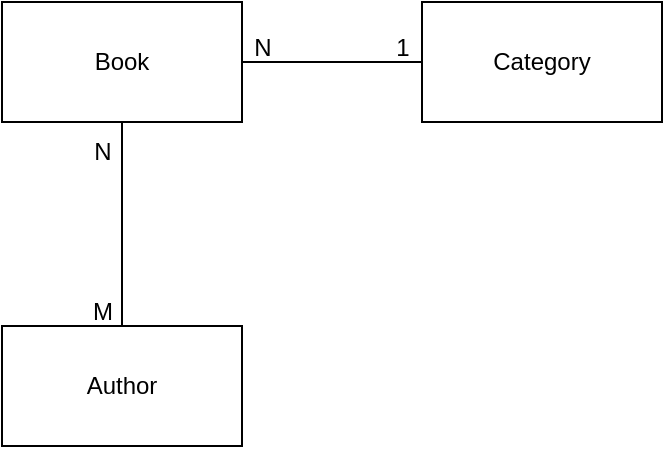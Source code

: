 <mxfile version="24.4.13" type="device" pages="3">
  <diagram name="Концептуальная модель" id="X3jSogamk7n9W-oPmTyb">
    <mxGraphModel dx="729" dy="351" grid="1" gridSize="10" guides="1" tooltips="1" connect="1" arrows="1" fold="1" page="1" pageScale="1" pageWidth="827" pageHeight="1169" math="0" shadow="0">
      <root>
        <mxCell id="0" />
        <mxCell id="1" parent="0" />
        <mxCell id="WQCO9HEgCwrYk8OAHvcu-2" value="Author" style="rounded=0;whiteSpace=wrap;html=1;" vertex="1" parent="1">
          <mxGeometry x="320" y="332" width="120" height="60" as="geometry" />
        </mxCell>
        <mxCell id="WQCO9HEgCwrYk8OAHvcu-4" value="Book" style="rounded=0;whiteSpace=wrap;html=1;" vertex="1" parent="1">
          <mxGeometry x="320" y="170" width="120" height="60" as="geometry" />
        </mxCell>
        <mxCell id="WQCO9HEgCwrYk8OAHvcu-6" value="" style="endArrow=none;html=1;rounded=0;exitX=0.5;exitY=0;exitDx=0;exitDy=0;entryX=0.5;entryY=1;entryDx=0;entryDy=0;" edge="1" parent="1" source="WQCO9HEgCwrYk8OAHvcu-2" target="WQCO9HEgCwrYk8OAHvcu-4">
          <mxGeometry width="50" height="50" relative="1" as="geometry">
            <mxPoint x="590" y="352" as="sourcePoint" />
            <mxPoint x="640" y="302" as="targetPoint" />
          </mxGeometry>
        </mxCell>
        <mxCell id="WQCO9HEgCwrYk8OAHvcu-7" value="M" style="text;html=1;align=center;verticalAlign=middle;resizable=0;points=[];autosize=1;strokeColor=none;fillColor=none;" vertex="1" parent="1">
          <mxGeometry x="355" y="310" width="30" height="30" as="geometry" />
        </mxCell>
        <mxCell id="WQCO9HEgCwrYk8OAHvcu-8" value="N" style="text;html=1;align=center;verticalAlign=middle;resizable=0;points=[];autosize=1;strokeColor=none;fillColor=none;" vertex="1" parent="1">
          <mxGeometry x="355" y="230" width="30" height="30" as="geometry" />
        </mxCell>
        <mxCell id="_H4yFzau16_VpaHIk6rb-1" value="Category" style="rounded=0;whiteSpace=wrap;html=1;" vertex="1" parent="1">
          <mxGeometry x="530" y="170" width="120" height="60" as="geometry" />
        </mxCell>
        <mxCell id="_H4yFzau16_VpaHIk6rb-2" value="" style="endArrow=none;html=1;rounded=0;exitX=1;exitY=0.5;exitDx=0;exitDy=0;entryX=0;entryY=0.5;entryDx=0;entryDy=0;" edge="1" parent="1" source="WQCO9HEgCwrYk8OAHvcu-4" target="_H4yFzau16_VpaHIk6rb-1">
          <mxGeometry width="50" height="50" relative="1" as="geometry">
            <mxPoint x="520" y="320" as="sourcePoint" />
            <mxPoint x="570" y="270" as="targetPoint" />
          </mxGeometry>
        </mxCell>
        <mxCell id="_H4yFzau16_VpaHIk6rb-3" value="1" style="text;html=1;align=center;verticalAlign=middle;resizable=0;points=[];autosize=1;strokeColor=none;fillColor=none;" vertex="1" parent="1">
          <mxGeometry x="505" y="178" width="30" height="30" as="geometry" />
        </mxCell>
        <mxCell id="_H4yFzau16_VpaHIk6rb-4" value="N" style="text;html=1;align=center;verticalAlign=middle;resizable=0;points=[];autosize=1;strokeColor=none;fillColor=none;" vertex="1" parent="1">
          <mxGeometry x="435" y="178" width="30" height="30" as="geometry" />
        </mxCell>
      </root>
    </mxGraphModel>
  </diagram>
  <diagram id="0QOr0VtY6DNd4EF7uF7x" name="Реляционная модель">
    <mxGraphModel dx="1890" dy="512" grid="1" gridSize="10" guides="1" tooltips="1" connect="1" arrows="1" fold="1" page="1" pageScale="1" pageWidth="827" pageHeight="1169" math="0" shadow="0">
      <root>
        <mxCell id="0" />
        <mxCell id="1" parent="0" />
        <mxCell id="7tLmDouBLEZjqFSJBAXD-1" value="Book" style="swimlane;fontStyle=0;childLayout=stackLayout;horizontal=1;startSize=30;horizontalStack=0;resizeParent=1;resizeParentMax=0;resizeLast=0;collapsible=1;marginBottom=0;whiteSpace=wrap;html=1;" vertex="1" parent="1">
          <mxGeometry x="140" y="200" width="140" height="510" as="geometry" />
        </mxCell>
        <mxCell id="7tLmDouBLEZjqFSJBAXD-2" value="Id" style="text;strokeColor=none;fillColor=none;align=left;verticalAlign=middle;spacingLeft=4;spacingRight=4;overflow=hidden;points=[[0,0.5],[1,0.5]];portConstraint=eastwest;rotatable=0;whiteSpace=wrap;html=1;" vertex="1" parent="7tLmDouBLEZjqFSJBAXD-1">
          <mxGeometry y="30" width="140" height="30" as="geometry" />
        </mxCell>
        <mxCell id="7tLmDouBLEZjqFSJBAXD-3" value="ISBN&lt;span style=&quot;white-space: pre;&quot;&gt;&#x9;&lt;/span&gt;" style="text;strokeColor=none;fillColor=none;align=left;verticalAlign=middle;spacingLeft=4;spacingRight=4;overflow=hidden;points=[[0,0.5],[1,0.5]];portConstraint=eastwest;rotatable=0;whiteSpace=wrap;html=1;" vertex="1" parent="7tLmDouBLEZjqFSJBAXD-1">
          <mxGeometry y="60" width="140" height="30" as="geometry" />
        </mxCell>
        <mxCell id="7tLmDouBLEZjqFSJBAXD-4" value="TItle" style="text;strokeColor=none;fillColor=none;align=left;verticalAlign=middle;spacingLeft=4;spacingRight=4;overflow=hidden;points=[[0,0.5],[1,0.5]];portConstraint=eastwest;rotatable=0;whiteSpace=wrap;html=1;" vertex="1" parent="7tLmDouBLEZjqFSJBAXD-1">
          <mxGeometry y="90" width="140" height="30" as="geometry" />
        </mxCell>
        <mxCell id="7tLmDouBLEZjqFSJBAXD-9" value="AuthorId" style="text;strokeColor=none;fillColor=none;align=left;verticalAlign=middle;spacingLeft=4;spacingRight=4;overflow=hidden;points=[[0,0.5],[1,0.5]];portConstraint=eastwest;rotatable=0;whiteSpace=wrap;html=1;" vertex="1" parent="7tLmDouBLEZjqFSJBAXD-1">
          <mxGeometry y="120" width="140" height="30" as="geometry" />
        </mxCell>
        <mxCell id="7tLmDouBLEZjqFSJBAXD-10" value="Publisher" style="text;strokeColor=none;fillColor=none;align=left;verticalAlign=middle;spacingLeft=4;spacingRight=4;overflow=hidden;points=[[0,0.5],[1,0.5]];portConstraint=eastwest;rotatable=0;whiteSpace=wrap;html=1;" vertex="1" parent="7tLmDouBLEZjqFSJBAXD-1">
          <mxGeometry y="150" width="140" height="30" as="geometry" />
        </mxCell>
        <mxCell id="7tLmDouBLEZjqFSJBAXD-11" value="PublicationDate&lt;span style=&quot;white-space: pre;&quot;&gt;&#x9;&lt;/span&gt;" style="text;strokeColor=none;fillColor=none;align=left;verticalAlign=middle;spacingLeft=4;spacingRight=4;overflow=hidden;points=[[0,0.5],[1,0.5]];portConstraint=eastwest;rotatable=0;whiteSpace=wrap;html=1;" vertex="1" parent="7tLmDouBLEZjqFSJBAXD-1">
          <mxGeometry y="180" width="140" height="30" as="geometry" />
        </mxCell>
        <mxCell id="7tLmDouBLEZjqFSJBAXD-12" value="Genre" style="text;strokeColor=none;fillColor=none;align=left;verticalAlign=middle;spacingLeft=4;spacingRight=4;overflow=hidden;points=[[0,0.5],[1,0.5]];portConstraint=eastwest;rotatable=0;whiteSpace=wrap;html=1;" vertex="1" parent="7tLmDouBLEZjqFSJBAXD-1">
          <mxGeometry y="210" width="140" height="30" as="geometry" />
        </mxCell>
        <mxCell id="7tLmDouBLEZjqFSJBAXD-13" value="Description" style="text;strokeColor=none;fillColor=none;align=left;verticalAlign=middle;spacingLeft=4;spacingRight=4;overflow=hidden;points=[[0,0.5],[1,0.5]];portConstraint=eastwest;rotatable=0;whiteSpace=wrap;html=1;" vertex="1" parent="7tLmDouBLEZjqFSJBAXD-1">
          <mxGeometry y="240" width="140" height="30" as="geometry" />
        </mxCell>
        <mxCell id="7tLmDouBLEZjqFSJBAXD-14" value="Language" style="text;strokeColor=none;fillColor=none;align=left;verticalAlign=middle;spacingLeft=4;spacingRight=4;overflow=hidden;points=[[0,0.5],[1,0.5]];portConstraint=eastwest;rotatable=0;whiteSpace=wrap;html=1;" vertex="1" parent="7tLmDouBLEZjqFSJBAXD-1">
          <mxGeometry y="270" width="140" height="30" as="geometry" />
        </mxCell>
        <mxCell id="7tLmDouBLEZjqFSJBAXD-15" value="Price" style="text;strokeColor=none;fillColor=none;align=left;verticalAlign=middle;spacingLeft=4;spacingRight=4;overflow=hidden;points=[[0,0.5],[1,0.5]];portConstraint=eastwest;rotatable=0;whiteSpace=wrap;html=1;" vertex="1" parent="7tLmDouBLEZjqFSJBAXD-1">
          <mxGeometry y="300" width="140" height="30" as="geometry" />
        </mxCell>
        <mxCell id="wck25djCRt7kKJPoLgGB-1" value="Pages" style="text;strokeColor=none;fillColor=none;align=left;verticalAlign=middle;spacingLeft=4;spacingRight=4;overflow=hidden;points=[[0,0.5],[1,0.5]];portConstraint=eastwest;rotatable=0;whiteSpace=wrap;html=1;" vertex="1" parent="7tLmDouBLEZjqFSJBAXD-1">
          <mxGeometry y="330" width="140" height="30" as="geometry" />
        </mxCell>
        <mxCell id="7tLmDouBLEZjqFSJBAXD-16" value="CoverType" style="text;strokeColor=none;fillColor=none;align=left;verticalAlign=middle;spacingLeft=4;spacingRight=4;overflow=hidden;points=[[0,0.5],[1,0.5]];portConstraint=eastwest;rotatable=0;whiteSpace=wrap;html=1;" vertex="1" parent="7tLmDouBLEZjqFSJBAXD-1">
          <mxGeometry y="360" width="140" height="30" as="geometry" />
        </mxCell>
        <mxCell id="7tLmDouBLEZjqFSJBAXD-17" value="Weight" style="text;strokeColor=none;fillColor=none;align=left;verticalAlign=middle;spacingLeft=4;spacingRight=4;overflow=hidden;points=[[0,0.5],[1,0.5]];portConstraint=eastwest;rotatable=0;whiteSpace=wrap;html=1;" vertex="1" parent="7tLmDouBLEZjqFSJBAXD-1">
          <mxGeometry y="390" width="140" height="30" as="geometry" />
        </mxCell>
        <mxCell id="7tLmDouBLEZjqFSJBAXD-18" value="Rating" style="text;strokeColor=none;fillColor=none;align=left;verticalAlign=middle;spacingLeft=4;spacingRight=4;overflow=hidden;points=[[0,0.5],[1,0.5]];portConstraint=eastwest;rotatable=0;whiteSpace=wrap;html=1;" vertex="1" parent="7tLmDouBLEZjqFSJBAXD-1">
          <mxGeometry y="420" width="140" height="30" as="geometry" />
        </mxCell>
        <mxCell id="7tLmDouBLEZjqFSJBAXD-22" value="ImageUrl" style="text;strokeColor=none;fillColor=none;align=left;verticalAlign=middle;spacingLeft=4;spacingRight=4;overflow=hidden;points=[[0,0.5],[1,0.5]];portConstraint=eastwest;rotatable=0;whiteSpace=wrap;html=1;" vertex="1" parent="7tLmDouBLEZjqFSJBAXD-1">
          <mxGeometry y="450" width="140" height="30" as="geometry" />
        </mxCell>
        <mxCell id="7tLmDouBLEZjqFSJBAXD-21" value="CategoryId" style="text;strokeColor=none;fillColor=none;align=left;verticalAlign=middle;spacingLeft=4;spacingRight=4;overflow=hidden;points=[[0,0.5],[1,0.5]];portConstraint=eastwest;rotatable=0;whiteSpace=wrap;html=1;" vertex="1" parent="7tLmDouBLEZjqFSJBAXD-1">
          <mxGeometry y="480" width="140" height="30" as="geometry" />
        </mxCell>
        <mxCell id="7tLmDouBLEZjqFSJBAXD-5" value="Author" style="swimlane;fontStyle=0;childLayout=stackLayout;horizontal=1;startSize=30;horizontalStack=0;resizeParent=1;resizeParentMax=0;resizeLast=0;collapsible=1;marginBottom=0;whiteSpace=wrap;html=1;" vertex="1" parent="1">
          <mxGeometry x="430" y="200" width="140" height="120" as="geometry" />
        </mxCell>
        <mxCell id="7tLmDouBLEZjqFSJBAXD-6" value="Id" style="text;strokeColor=none;fillColor=none;align=left;verticalAlign=middle;spacingLeft=4;spacingRight=4;overflow=hidden;points=[[0,0.5],[1,0.5]];portConstraint=eastwest;rotatable=0;whiteSpace=wrap;html=1;" vertex="1" parent="7tLmDouBLEZjqFSJBAXD-5">
          <mxGeometry y="30" width="140" height="30" as="geometry" />
        </mxCell>
        <mxCell id="7tLmDouBLEZjqFSJBAXD-7" value="Name" style="text;strokeColor=none;fillColor=none;align=left;verticalAlign=middle;spacingLeft=4;spacingRight=4;overflow=hidden;points=[[0,0.5],[1,0.5]];portConstraint=eastwest;rotatable=0;whiteSpace=wrap;html=1;" vertex="1" parent="7tLmDouBLEZjqFSJBAXD-5">
          <mxGeometry y="60" width="140" height="30" as="geometry" />
        </mxCell>
        <mxCell id="7tLmDouBLEZjqFSJBAXD-8" value="Biography" style="text;strokeColor=none;fillColor=none;align=left;verticalAlign=middle;spacingLeft=4;spacingRight=4;overflow=hidden;points=[[0,0.5],[1,0.5]];portConstraint=eastwest;rotatable=0;whiteSpace=wrap;html=1;" vertex="1" parent="7tLmDouBLEZjqFSJBAXD-5">
          <mxGeometry y="90" width="140" height="30" as="geometry" />
        </mxCell>
        <mxCell id="7tLmDouBLEZjqFSJBAXD-24" value="" style="edgeStyle=entityRelationEdgeStyle;fontSize=12;html=1;endArrow=ERmany;startArrow=ERmany;rounded=0;" edge="1" parent="1" source="7tLmDouBLEZjqFSJBAXD-1" target="7tLmDouBLEZjqFSJBAXD-5">
          <mxGeometry width="100" height="100" relative="1" as="geometry">
            <mxPoint x="400" y="370" as="sourcePoint" />
            <mxPoint x="500" y="270" as="targetPoint" />
          </mxGeometry>
        </mxCell>
        <mxCell id="yUxh7cTuhPerbqZJC2Mj-1" value="Category" style="swimlane;fontStyle=0;childLayout=stackLayout;horizontal=1;startSize=30;horizontalStack=0;resizeParent=1;resizeParentMax=0;resizeLast=0;collapsible=1;marginBottom=0;whiteSpace=wrap;html=1;" vertex="1" parent="1">
          <mxGeometry x="-110" y="200" width="140" height="90" as="geometry" />
        </mxCell>
        <mxCell id="yUxh7cTuhPerbqZJC2Mj-2" value="Id" style="text;strokeColor=none;fillColor=none;align=left;verticalAlign=middle;spacingLeft=4;spacingRight=4;overflow=hidden;points=[[0,0.5],[1,0.5]];portConstraint=eastwest;rotatable=0;whiteSpace=wrap;html=1;" vertex="1" parent="yUxh7cTuhPerbqZJC2Mj-1">
          <mxGeometry y="30" width="140" height="30" as="geometry" />
        </mxCell>
        <mxCell id="yUxh7cTuhPerbqZJC2Mj-3" value="Name" style="text;strokeColor=none;fillColor=none;align=left;verticalAlign=middle;spacingLeft=4;spacingRight=4;overflow=hidden;points=[[0,0.5],[1,0.5]];portConstraint=eastwest;rotatable=0;whiteSpace=wrap;html=1;" vertex="1" parent="yUxh7cTuhPerbqZJC2Mj-1">
          <mxGeometry y="60" width="140" height="30" as="geometry" />
        </mxCell>
        <mxCell id="rQ04FfV6Fz01VnvUhLtW-1" value="" style="edgeStyle=entityRelationEdgeStyle;fontSize=12;html=1;endArrow=ERoneToMany;startArrow=ERoneToMany;rounded=0;exitX=1;exitY=0.5;exitDx=0;exitDy=0;entryX=0;entryY=0.5;entryDx=0;entryDy=0;" edge="1" parent="1" source="yUxh7cTuhPerbqZJC2Mj-2" target="7tLmDouBLEZjqFSJBAXD-21">
          <mxGeometry width="100" height="100" relative="1" as="geometry">
            <mxPoint x="270" y="500" as="sourcePoint" />
            <mxPoint x="370" y="400" as="targetPoint" />
          </mxGeometry>
        </mxCell>
      </root>
    </mxGraphModel>
  </diagram>
  <diagram id="eephpc6vXSYcKelNsSLO" name="Физическая модель">
    <mxGraphModel dx="1949" dy="547" grid="1" gridSize="10" guides="1" tooltips="1" connect="1" arrows="1" fold="1" page="1" pageScale="1" pageWidth="827" pageHeight="1169" math="0" shadow="0">
      <root>
        <mxCell id="0" />
        <mxCell id="1" parent="0" />
        <mxCell id="6zmzIqhys5MrnKEYhRIx-14" value="Author" style="shape=table;startSize=30;container=1;collapsible=0;childLayout=tableLayout;strokeColor=default;fontSize=16;" vertex="1" parent="1">
          <mxGeometry x="-240" y="260" width="240" height="150" as="geometry" />
        </mxCell>
        <mxCell id="6zmzIqhys5MrnKEYhRIx-15" value="" style="shape=tableRow;horizontal=0;startSize=0;swimlaneHead=0;swimlaneBody=0;strokeColor=inherit;top=0;left=0;bottom=0;right=0;collapsible=0;dropTarget=0;fillColor=none;points=[[0,0.5],[1,0.5]];portConstraint=eastwest;fontSize=16;" vertex="1" parent="6zmzIqhys5MrnKEYhRIx-14">
          <mxGeometry y="30" width="240" height="40" as="geometry" />
        </mxCell>
        <mxCell id="6zmzIqhys5MrnKEYhRIx-16" value="PK" style="shape=partialRectangle;html=1;whiteSpace=wrap;connectable=0;strokeColor=inherit;overflow=hidden;fillColor=none;top=0;left=0;bottom=0;right=0;pointerEvents=1;fontSize=16;" vertex="1" parent="6zmzIqhys5MrnKEYhRIx-15">
          <mxGeometry width="80" height="40" as="geometry">
            <mxRectangle width="80" height="40" as="alternateBounds" />
          </mxGeometry>
        </mxCell>
        <mxCell id="6zmzIqhys5MrnKEYhRIx-17" value="Id" style="shape=partialRectangle;html=1;whiteSpace=wrap;connectable=0;strokeColor=inherit;overflow=hidden;fillColor=none;top=0;left=0;bottom=0;right=0;pointerEvents=1;fontSize=16;" vertex="1" parent="6zmzIqhys5MrnKEYhRIx-15">
          <mxGeometry x="80" width="80" height="40" as="geometry">
            <mxRectangle width="80" height="40" as="alternateBounds" />
          </mxGeometry>
        </mxCell>
        <mxCell id="6zmzIqhys5MrnKEYhRIx-18" value="" style="shape=partialRectangle;html=1;whiteSpace=wrap;connectable=0;strokeColor=inherit;overflow=hidden;fillColor=none;top=0;left=0;bottom=0;right=0;pointerEvents=1;fontSize=16;" vertex="1" parent="6zmzIqhys5MrnKEYhRIx-15">
          <mxGeometry x="160" width="80" height="40" as="geometry">
            <mxRectangle width="80" height="40" as="alternateBounds" />
          </mxGeometry>
        </mxCell>
        <mxCell id="6zmzIqhys5MrnKEYhRIx-19" value="" style="shape=tableRow;horizontal=0;startSize=0;swimlaneHead=0;swimlaneBody=0;strokeColor=inherit;top=0;left=0;bottom=0;right=0;collapsible=0;dropTarget=0;fillColor=none;points=[[0,0.5],[1,0.5]];portConstraint=eastwest;fontSize=16;" vertex="1" parent="6zmzIqhys5MrnKEYhRIx-14">
          <mxGeometry y="70" width="240" height="40" as="geometry" />
        </mxCell>
        <mxCell id="6zmzIqhys5MrnKEYhRIx-20" value="" style="shape=partialRectangle;html=1;whiteSpace=wrap;connectable=0;strokeColor=inherit;overflow=hidden;fillColor=none;top=0;left=0;bottom=0;right=0;pointerEvents=1;fontSize=16;" vertex="1" parent="6zmzIqhys5MrnKEYhRIx-19">
          <mxGeometry width="80" height="40" as="geometry">
            <mxRectangle width="80" height="40" as="alternateBounds" />
          </mxGeometry>
        </mxCell>
        <mxCell id="6zmzIqhys5MrnKEYhRIx-21" value="Name" style="shape=partialRectangle;html=1;whiteSpace=wrap;connectable=0;strokeColor=inherit;overflow=hidden;fillColor=none;top=0;left=0;bottom=0;right=0;pointerEvents=1;fontSize=16;" vertex="1" parent="6zmzIqhys5MrnKEYhRIx-19">
          <mxGeometry x="80" width="80" height="40" as="geometry">
            <mxRectangle width="80" height="40" as="alternateBounds" />
          </mxGeometry>
        </mxCell>
        <mxCell id="6zmzIqhys5MrnKEYhRIx-22" value="" style="shape=partialRectangle;html=1;whiteSpace=wrap;connectable=0;strokeColor=inherit;overflow=hidden;fillColor=none;top=0;left=0;bottom=0;right=0;pointerEvents=1;fontSize=16;" vertex="1" parent="6zmzIqhys5MrnKEYhRIx-19">
          <mxGeometry x="160" width="80" height="40" as="geometry">
            <mxRectangle width="80" height="40" as="alternateBounds" />
          </mxGeometry>
        </mxCell>
        <mxCell id="6zmzIqhys5MrnKEYhRIx-23" value="" style="shape=tableRow;horizontal=0;startSize=0;swimlaneHead=0;swimlaneBody=0;strokeColor=inherit;top=0;left=0;bottom=0;right=0;collapsible=0;dropTarget=0;fillColor=none;points=[[0,0.5],[1,0.5]];portConstraint=eastwest;fontSize=16;" vertex="1" parent="6zmzIqhys5MrnKEYhRIx-14">
          <mxGeometry y="110" width="240" height="40" as="geometry" />
        </mxCell>
        <mxCell id="6zmzIqhys5MrnKEYhRIx-24" value="" style="shape=partialRectangle;html=1;whiteSpace=wrap;connectable=0;strokeColor=inherit;overflow=hidden;fillColor=none;top=0;left=0;bottom=0;right=0;pointerEvents=1;fontSize=16;" vertex="1" parent="6zmzIqhys5MrnKEYhRIx-23">
          <mxGeometry width="80" height="40" as="geometry">
            <mxRectangle width="80" height="40" as="alternateBounds" />
          </mxGeometry>
        </mxCell>
        <mxCell id="6zmzIqhys5MrnKEYhRIx-25" value="Biography" style="shape=partialRectangle;html=1;whiteSpace=wrap;connectable=0;strokeColor=inherit;overflow=hidden;fillColor=none;top=0;left=0;bottom=0;right=0;pointerEvents=1;fontSize=16;" vertex="1" parent="6zmzIqhys5MrnKEYhRIx-23">
          <mxGeometry x="80" width="80" height="40" as="geometry">
            <mxRectangle width="80" height="40" as="alternateBounds" />
          </mxGeometry>
        </mxCell>
        <mxCell id="6zmzIqhys5MrnKEYhRIx-26" value="" style="shape=partialRectangle;html=1;whiteSpace=wrap;connectable=0;strokeColor=inherit;overflow=hidden;fillColor=none;top=0;left=0;bottom=0;right=0;pointerEvents=1;fontSize=16;" vertex="1" parent="6zmzIqhys5MrnKEYhRIx-23">
          <mxGeometry x="160" width="80" height="40" as="geometry">
            <mxRectangle width="80" height="40" as="alternateBounds" />
          </mxGeometry>
        </mxCell>
        <mxCell id="6zmzIqhys5MrnKEYhRIx-27" value="Book" style="shape=table;startSize=30;container=1;collapsible=0;childLayout=tableLayout;strokeColor=default;fontSize=16;" vertex="1" parent="1">
          <mxGeometry x="102" y="40" width="292" height="830" as="geometry" />
        </mxCell>
        <mxCell id="6zmzIqhys5MrnKEYhRIx-28" value="" style="shape=tableRow;horizontal=0;startSize=0;swimlaneHead=0;swimlaneBody=0;strokeColor=inherit;top=0;left=0;bottom=0;right=0;collapsible=0;dropTarget=0;fillColor=none;points=[[0,0.5],[1,0.5]];portConstraint=eastwest;fontSize=16;" vertex="1" parent="6zmzIqhys5MrnKEYhRIx-27">
          <mxGeometry y="30" width="292" height="50" as="geometry" />
        </mxCell>
        <mxCell id="6zmzIqhys5MrnKEYhRIx-29" value="PK" style="shape=partialRectangle;html=1;whiteSpace=wrap;connectable=0;strokeColor=inherit;overflow=hidden;fillColor=none;top=0;left=0;bottom=0;right=0;pointerEvents=1;fontSize=16;" vertex="1" parent="6zmzIqhys5MrnKEYhRIx-28">
          <mxGeometry width="60" height="50" as="geometry">
            <mxRectangle width="60" height="50" as="alternateBounds" />
          </mxGeometry>
        </mxCell>
        <mxCell id="6zmzIqhys5MrnKEYhRIx-30" value="Id" style="shape=partialRectangle;html=1;whiteSpace=wrap;connectable=0;strokeColor=inherit;overflow=hidden;fillColor=none;top=0;left=0;bottom=0;right=0;pointerEvents=1;fontSize=16;" vertex="1" parent="6zmzIqhys5MrnKEYhRIx-28">
          <mxGeometry x="60" width="135" height="50" as="geometry">
            <mxRectangle width="135" height="50" as="alternateBounds" />
          </mxGeometry>
        </mxCell>
        <mxCell id="6zmzIqhys5MrnKEYhRIx-31" value="" style="shape=partialRectangle;html=1;whiteSpace=wrap;connectable=0;strokeColor=inherit;overflow=hidden;fillColor=none;top=0;left=0;bottom=0;right=0;pointerEvents=1;fontSize=16;" vertex="1" parent="6zmzIqhys5MrnKEYhRIx-28">
          <mxGeometry x="195" width="97" height="50" as="geometry">
            <mxRectangle width="97" height="50" as="alternateBounds" />
          </mxGeometry>
        </mxCell>
        <mxCell id="6zmzIqhys5MrnKEYhRIx-32" value="" style="shape=tableRow;horizontal=0;startSize=0;swimlaneHead=0;swimlaneBody=0;strokeColor=inherit;top=0;left=0;bottom=0;right=0;collapsible=0;dropTarget=0;fillColor=none;points=[[0,0.5],[1,0.5]];portConstraint=eastwest;fontSize=16;" vertex="1" parent="6zmzIqhys5MrnKEYhRIx-27">
          <mxGeometry y="80" width="292" height="50" as="geometry" />
        </mxCell>
        <mxCell id="6zmzIqhys5MrnKEYhRIx-33" value="" style="shape=partialRectangle;html=1;whiteSpace=wrap;connectable=0;strokeColor=inherit;overflow=hidden;fillColor=none;top=0;left=0;bottom=0;right=0;pointerEvents=1;fontSize=16;" vertex="1" parent="6zmzIqhys5MrnKEYhRIx-32">
          <mxGeometry width="60" height="50" as="geometry">
            <mxRectangle width="60" height="50" as="alternateBounds" />
          </mxGeometry>
        </mxCell>
        <mxCell id="6zmzIqhys5MrnKEYhRIx-34" value="ISBN" style="shape=partialRectangle;html=1;whiteSpace=wrap;connectable=0;strokeColor=inherit;overflow=hidden;fillColor=none;top=0;left=0;bottom=0;right=0;pointerEvents=1;fontSize=16;" vertex="1" parent="6zmzIqhys5MrnKEYhRIx-32">
          <mxGeometry x="60" width="135" height="50" as="geometry">
            <mxRectangle width="135" height="50" as="alternateBounds" />
          </mxGeometry>
        </mxCell>
        <mxCell id="6zmzIqhys5MrnKEYhRIx-35" value="" style="shape=partialRectangle;html=1;whiteSpace=wrap;connectable=0;strokeColor=inherit;overflow=hidden;fillColor=none;top=0;left=0;bottom=0;right=0;pointerEvents=1;fontSize=16;" vertex="1" parent="6zmzIqhys5MrnKEYhRIx-32">
          <mxGeometry x="195" width="97" height="50" as="geometry">
            <mxRectangle width="97" height="50" as="alternateBounds" />
          </mxGeometry>
        </mxCell>
        <mxCell id="HHqZ7CV405lhOF_aumGg-67" style="shape=tableRow;horizontal=0;startSize=0;swimlaneHead=0;swimlaneBody=0;strokeColor=inherit;top=0;left=0;bottom=0;right=0;collapsible=0;dropTarget=0;fillColor=none;points=[[0,0.5],[1,0.5]];portConstraint=eastwest;fontSize=16;" vertex="1" parent="6zmzIqhys5MrnKEYhRIx-27">
          <mxGeometry y="130" width="292" height="50" as="geometry" />
        </mxCell>
        <mxCell id="HHqZ7CV405lhOF_aumGg-68" style="shape=partialRectangle;html=1;whiteSpace=wrap;connectable=0;strokeColor=inherit;overflow=hidden;fillColor=none;top=0;left=0;bottom=0;right=0;pointerEvents=1;fontSize=16;" vertex="1" parent="HHqZ7CV405lhOF_aumGg-67">
          <mxGeometry width="60" height="50" as="geometry">
            <mxRectangle width="60" height="50" as="alternateBounds" />
          </mxGeometry>
        </mxCell>
        <mxCell id="HHqZ7CV405lhOF_aumGg-69" value="Title" style="shape=partialRectangle;html=1;whiteSpace=wrap;connectable=0;strokeColor=inherit;overflow=hidden;fillColor=none;top=0;left=0;bottom=0;right=0;pointerEvents=1;fontSize=16;" vertex="1" parent="HHqZ7CV405lhOF_aumGg-67">
          <mxGeometry x="60" width="135" height="50" as="geometry">
            <mxRectangle width="135" height="50" as="alternateBounds" />
          </mxGeometry>
        </mxCell>
        <mxCell id="HHqZ7CV405lhOF_aumGg-70" style="shape=partialRectangle;html=1;whiteSpace=wrap;connectable=0;strokeColor=inherit;overflow=hidden;fillColor=none;top=0;left=0;bottom=0;right=0;pointerEvents=1;fontSize=16;" vertex="1" parent="HHqZ7CV405lhOF_aumGg-67">
          <mxGeometry x="195" width="97" height="50" as="geometry">
            <mxRectangle width="97" height="50" as="alternateBounds" />
          </mxGeometry>
        </mxCell>
        <mxCell id="6zmzIqhys5MrnKEYhRIx-36" value="" style="shape=tableRow;horizontal=0;startSize=0;swimlaneHead=0;swimlaneBody=0;strokeColor=inherit;top=0;left=0;bottom=0;right=0;collapsible=0;dropTarget=0;fillColor=none;points=[[0,0.5],[1,0.5]];portConstraint=eastwest;fontSize=16;" vertex="1" parent="6zmzIqhys5MrnKEYhRIx-27">
          <mxGeometry y="180" width="292" height="50" as="geometry" />
        </mxCell>
        <mxCell id="6zmzIqhys5MrnKEYhRIx-37" value="" style="shape=partialRectangle;html=1;whiteSpace=wrap;connectable=0;strokeColor=inherit;overflow=hidden;fillColor=none;top=0;left=0;bottom=0;right=0;pointerEvents=1;fontSize=16;" vertex="1" parent="6zmzIqhys5MrnKEYhRIx-36">
          <mxGeometry width="60" height="50" as="geometry">
            <mxRectangle width="60" height="50" as="alternateBounds" />
          </mxGeometry>
        </mxCell>
        <mxCell id="6zmzIqhys5MrnKEYhRIx-38" value="Publisher" style="shape=partialRectangle;html=1;whiteSpace=wrap;connectable=0;strokeColor=inherit;overflow=hidden;fillColor=none;top=0;left=0;bottom=0;right=0;pointerEvents=1;fontSize=16;" vertex="1" parent="6zmzIqhys5MrnKEYhRIx-36">
          <mxGeometry x="60" width="135" height="50" as="geometry">
            <mxRectangle width="135" height="50" as="alternateBounds" />
          </mxGeometry>
        </mxCell>
        <mxCell id="6zmzIqhys5MrnKEYhRIx-39" value="" style="shape=partialRectangle;html=1;whiteSpace=wrap;connectable=0;strokeColor=inherit;overflow=hidden;fillColor=none;top=0;left=0;bottom=0;right=0;pointerEvents=1;fontSize=16;" vertex="1" parent="6zmzIqhys5MrnKEYhRIx-36">
          <mxGeometry x="195" width="97" height="50" as="geometry">
            <mxRectangle width="97" height="50" as="alternateBounds" />
          </mxGeometry>
        </mxCell>
        <mxCell id="HHqZ7CV405lhOF_aumGg-71" style="shape=tableRow;horizontal=0;startSize=0;swimlaneHead=0;swimlaneBody=0;strokeColor=inherit;top=0;left=0;bottom=0;right=0;collapsible=0;dropTarget=0;fillColor=none;points=[[0,0.5],[1,0.5]];portConstraint=eastwest;fontSize=16;" vertex="1" parent="6zmzIqhys5MrnKEYhRIx-27">
          <mxGeometry y="230" width="292" height="50" as="geometry" />
        </mxCell>
        <mxCell id="HHqZ7CV405lhOF_aumGg-72" value="FK" style="shape=partialRectangle;html=1;whiteSpace=wrap;connectable=0;strokeColor=inherit;overflow=hidden;fillColor=none;top=0;left=0;bottom=0;right=0;pointerEvents=1;fontSize=16;" vertex="1" parent="HHqZ7CV405lhOF_aumGg-71">
          <mxGeometry width="60" height="50" as="geometry">
            <mxRectangle width="60" height="50" as="alternateBounds" />
          </mxGeometry>
        </mxCell>
        <mxCell id="HHqZ7CV405lhOF_aumGg-73" value="AuthorId" style="shape=partialRectangle;html=1;whiteSpace=wrap;connectable=0;strokeColor=inherit;overflow=hidden;fillColor=none;top=0;left=0;bottom=0;right=0;pointerEvents=1;fontSize=16;" vertex="1" parent="HHqZ7CV405lhOF_aumGg-71">
          <mxGeometry x="60" width="135" height="50" as="geometry">
            <mxRectangle width="135" height="50" as="alternateBounds" />
          </mxGeometry>
        </mxCell>
        <mxCell id="HHqZ7CV405lhOF_aumGg-74" style="shape=partialRectangle;html=1;whiteSpace=wrap;connectable=0;strokeColor=inherit;overflow=hidden;fillColor=none;top=0;left=0;bottom=0;right=0;pointerEvents=1;fontSize=16;" vertex="1" parent="HHqZ7CV405lhOF_aumGg-71">
          <mxGeometry x="195" width="97" height="50" as="geometry">
            <mxRectangle width="97" height="50" as="alternateBounds" />
          </mxGeometry>
        </mxCell>
        <mxCell id="HHqZ7CV405lhOF_aumGg-75" style="shape=tableRow;horizontal=0;startSize=0;swimlaneHead=0;swimlaneBody=0;strokeColor=inherit;top=0;left=0;bottom=0;right=0;collapsible=0;dropTarget=0;fillColor=none;points=[[0,0.5],[1,0.5]];portConstraint=eastwest;fontSize=16;" vertex="1" parent="6zmzIqhys5MrnKEYhRIx-27">
          <mxGeometry y="280" width="292" height="50" as="geometry" />
        </mxCell>
        <mxCell id="HHqZ7CV405lhOF_aumGg-76" style="shape=partialRectangle;html=1;whiteSpace=wrap;connectable=0;strokeColor=inherit;overflow=hidden;fillColor=none;top=0;left=0;bottom=0;right=0;pointerEvents=1;fontSize=16;" vertex="1" parent="HHqZ7CV405lhOF_aumGg-75">
          <mxGeometry width="60" height="50" as="geometry">
            <mxRectangle width="60" height="50" as="alternateBounds" />
          </mxGeometry>
        </mxCell>
        <mxCell id="HHqZ7CV405lhOF_aumGg-77" value="PublicationDate" style="shape=partialRectangle;html=1;whiteSpace=wrap;connectable=0;strokeColor=inherit;overflow=hidden;fillColor=none;top=0;left=0;bottom=0;right=0;pointerEvents=1;fontSize=16;" vertex="1" parent="HHqZ7CV405lhOF_aumGg-75">
          <mxGeometry x="60" width="135" height="50" as="geometry">
            <mxRectangle width="135" height="50" as="alternateBounds" />
          </mxGeometry>
        </mxCell>
        <mxCell id="HHqZ7CV405lhOF_aumGg-78" style="shape=partialRectangle;html=1;whiteSpace=wrap;connectable=0;strokeColor=inherit;overflow=hidden;fillColor=none;top=0;left=0;bottom=0;right=0;pointerEvents=1;fontSize=16;" vertex="1" parent="HHqZ7CV405lhOF_aumGg-75">
          <mxGeometry x="195" width="97" height="50" as="geometry">
            <mxRectangle width="97" height="50" as="alternateBounds" />
          </mxGeometry>
        </mxCell>
        <mxCell id="HHqZ7CV405lhOF_aumGg-79" style="shape=tableRow;horizontal=0;startSize=0;swimlaneHead=0;swimlaneBody=0;strokeColor=inherit;top=0;left=0;bottom=0;right=0;collapsible=0;dropTarget=0;fillColor=none;points=[[0,0.5],[1,0.5]];portConstraint=eastwest;fontSize=16;" vertex="1" parent="6zmzIqhys5MrnKEYhRIx-27">
          <mxGeometry y="330" width="292" height="50" as="geometry" />
        </mxCell>
        <mxCell id="HHqZ7CV405lhOF_aumGg-80" style="shape=partialRectangle;html=1;whiteSpace=wrap;connectable=0;strokeColor=inherit;overflow=hidden;fillColor=none;top=0;left=0;bottom=0;right=0;pointerEvents=1;fontSize=16;" vertex="1" parent="HHqZ7CV405lhOF_aumGg-79">
          <mxGeometry width="60" height="50" as="geometry">
            <mxRectangle width="60" height="50" as="alternateBounds" />
          </mxGeometry>
        </mxCell>
        <mxCell id="HHqZ7CV405lhOF_aumGg-81" value="Genre" style="shape=partialRectangle;html=1;whiteSpace=wrap;connectable=0;strokeColor=inherit;overflow=hidden;fillColor=none;top=0;left=0;bottom=0;right=0;pointerEvents=1;fontSize=16;" vertex="1" parent="HHqZ7CV405lhOF_aumGg-79">
          <mxGeometry x="60" width="135" height="50" as="geometry">
            <mxRectangle width="135" height="50" as="alternateBounds" />
          </mxGeometry>
        </mxCell>
        <mxCell id="HHqZ7CV405lhOF_aumGg-82" style="shape=partialRectangle;html=1;whiteSpace=wrap;connectable=0;strokeColor=inherit;overflow=hidden;fillColor=none;top=0;left=0;bottom=0;right=0;pointerEvents=1;fontSize=16;" vertex="1" parent="HHqZ7CV405lhOF_aumGg-79">
          <mxGeometry x="195" width="97" height="50" as="geometry">
            <mxRectangle width="97" height="50" as="alternateBounds" />
          </mxGeometry>
        </mxCell>
        <mxCell id="HHqZ7CV405lhOF_aumGg-83" style="shape=tableRow;horizontal=0;startSize=0;swimlaneHead=0;swimlaneBody=0;strokeColor=inherit;top=0;left=0;bottom=0;right=0;collapsible=0;dropTarget=0;fillColor=none;points=[[0,0.5],[1,0.5]];portConstraint=eastwest;fontSize=16;" vertex="1" parent="6zmzIqhys5MrnKEYhRIx-27">
          <mxGeometry y="380" width="292" height="50" as="geometry" />
        </mxCell>
        <mxCell id="HHqZ7CV405lhOF_aumGg-84" style="shape=partialRectangle;html=1;whiteSpace=wrap;connectable=0;strokeColor=inherit;overflow=hidden;fillColor=none;top=0;left=0;bottom=0;right=0;pointerEvents=1;fontSize=16;" vertex="1" parent="HHqZ7CV405lhOF_aumGg-83">
          <mxGeometry width="60" height="50" as="geometry">
            <mxRectangle width="60" height="50" as="alternateBounds" />
          </mxGeometry>
        </mxCell>
        <mxCell id="HHqZ7CV405lhOF_aumGg-85" value="Description" style="shape=partialRectangle;html=1;whiteSpace=wrap;connectable=0;strokeColor=inherit;overflow=hidden;fillColor=none;top=0;left=0;bottom=0;right=0;pointerEvents=1;fontSize=16;" vertex="1" parent="HHqZ7CV405lhOF_aumGg-83">
          <mxGeometry x="60" width="135" height="50" as="geometry">
            <mxRectangle width="135" height="50" as="alternateBounds" />
          </mxGeometry>
        </mxCell>
        <mxCell id="HHqZ7CV405lhOF_aumGg-86" style="shape=partialRectangle;html=1;whiteSpace=wrap;connectable=0;strokeColor=inherit;overflow=hidden;fillColor=none;top=0;left=0;bottom=0;right=0;pointerEvents=1;fontSize=16;" vertex="1" parent="HHqZ7CV405lhOF_aumGg-83">
          <mxGeometry x="195" width="97" height="50" as="geometry">
            <mxRectangle width="97" height="50" as="alternateBounds" />
          </mxGeometry>
        </mxCell>
        <mxCell id="HHqZ7CV405lhOF_aumGg-87" style="shape=tableRow;horizontal=0;startSize=0;swimlaneHead=0;swimlaneBody=0;strokeColor=inherit;top=0;left=0;bottom=0;right=0;collapsible=0;dropTarget=0;fillColor=none;points=[[0,0.5],[1,0.5]];portConstraint=eastwest;fontSize=16;" vertex="1" parent="6zmzIqhys5MrnKEYhRIx-27">
          <mxGeometry y="430" width="292" height="50" as="geometry" />
        </mxCell>
        <mxCell id="HHqZ7CV405lhOF_aumGg-88" style="shape=partialRectangle;html=1;whiteSpace=wrap;connectable=0;strokeColor=inherit;overflow=hidden;fillColor=none;top=0;left=0;bottom=0;right=0;pointerEvents=1;fontSize=16;" vertex="1" parent="HHqZ7CV405lhOF_aumGg-87">
          <mxGeometry width="60" height="50" as="geometry">
            <mxRectangle width="60" height="50" as="alternateBounds" />
          </mxGeometry>
        </mxCell>
        <mxCell id="HHqZ7CV405lhOF_aumGg-89" value="Language" style="shape=partialRectangle;html=1;whiteSpace=wrap;connectable=0;strokeColor=inherit;overflow=hidden;fillColor=none;top=0;left=0;bottom=0;right=0;pointerEvents=1;fontSize=16;" vertex="1" parent="HHqZ7CV405lhOF_aumGg-87">
          <mxGeometry x="60" width="135" height="50" as="geometry">
            <mxRectangle width="135" height="50" as="alternateBounds" />
          </mxGeometry>
        </mxCell>
        <mxCell id="HHqZ7CV405lhOF_aumGg-90" style="shape=partialRectangle;html=1;whiteSpace=wrap;connectable=0;strokeColor=inherit;overflow=hidden;fillColor=none;top=0;left=0;bottom=0;right=0;pointerEvents=1;fontSize=16;" vertex="1" parent="HHqZ7CV405lhOF_aumGg-87">
          <mxGeometry x="195" width="97" height="50" as="geometry">
            <mxRectangle width="97" height="50" as="alternateBounds" />
          </mxGeometry>
        </mxCell>
        <mxCell id="HHqZ7CV405lhOF_aumGg-91" style="shape=tableRow;horizontal=0;startSize=0;swimlaneHead=0;swimlaneBody=0;strokeColor=inherit;top=0;left=0;bottom=0;right=0;collapsible=0;dropTarget=0;fillColor=none;points=[[0,0.5],[1,0.5]];portConstraint=eastwest;fontSize=16;" vertex="1" parent="6zmzIqhys5MrnKEYhRIx-27">
          <mxGeometry y="480" width="292" height="50" as="geometry" />
        </mxCell>
        <mxCell id="HHqZ7CV405lhOF_aumGg-92" style="shape=partialRectangle;html=1;whiteSpace=wrap;connectable=0;strokeColor=inherit;overflow=hidden;fillColor=none;top=0;left=0;bottom=0;right=0;pointerEvents=1;fontSize=16;" vertex="1" parent="HHqZ7CV405lhOF_aumGg-91">
          <mxGeometry width="60" height="50" as="geometry">
            <mxRectangle width="60" height="50" as="alternateBounds" />
          </mxGeometry>
        </mxCell>
        <mxCell id="HHqZ7CV405lhOF_aumGg-93" value="Price" style="shape=partialRectangle;html=1;whiteSpace=wrap;connectable=0;strokeColor=inherit;overflow=hidden;fillColor=none;top=0;left=0;bottom=0;right=0;pointerEvents=1;fontSize=16;" vertex="1" parent="HHqZ7CV405lhOF_aumGg-91">
          <mxGeometry x="60" width="135" height="50" as="geometry">
            <mxRectangle width="135" height="50" as="alternateBounds" />
          </mxGeometry>
        </mxCell>
        <mxCell id="HHqZ7CV405lhOF_aumGg-94" style="shape=partialRectangle;html=1;whiteSpace=wrap;connectable=0;strokeColor=inherit;overflow=hidden;fillColor=none;top=0;left=0;bottom=0;right=0;pointerEvents=1;fontSize=16;" vertex="1" parent="HHqZ7CV405lhOF_aumGg-91">
          <mxGeometry x="195" width="97" height="50" as="geometry">
            <mxRectangle width="97" height="50" as="alternateBounds" />
          </mxGeometry>
        </mxCell>
        <mxCell id="HHqZ7CV405lhOF_aumGg-95" style="shape=tableRow;horizontal=0;startSize=0;swimlaneHead=0;swimlaneBody=0;strokeColor=inherit;top=0;left=0;bottom=0;right=0;collapsible=0;dropTarget=0;fillColor=none;points=[[0,0.5],[1,0.5]];portConstraint=eastwest;fontSize=16;" vertex="1" parent="6zmzIqhys5MrnKEYhRIx-27">
          <mxGeometry y="530" width="292" height="50" as="geometry" />
        </mxCell>
        <mxCell id="HHqZ7CV405lhOF_aumGg-96" style="shape=partialRectangle;html=1;whiteSpace=wrap;connectable=0;strokeColor=inherit;overflow=hidden;fillColor=none;top=0;left=0;bottom=0;right=0;pointerEvents=1;fontSize=16;" vertex="1" parent="HHqZ7CV405lhOF_aumGg-95">
          <mxGeometry width="60" height="50" as="geometry">
            <mxRectangle width="60" height="50" as="alternateBounds" />
          </mxGeometry>
        </mxCell>
        <mxCell id="HHqZ7CV405lhOF_aumGg-97" value="Pages" style="shape=partialRectangle;html=1;whiteSpace=wrap;connectable=0;strokeColor=inherit;overflow=hidden;fillColor=none;top=0;left=0;bottom=0;right=0;pointerEvents=1;fontSize=16;" vertex="1" parent="HHqZ7CV405lhOF_aumGg-95">
          <mxGeometry x="60" width="135" height="50" as="geometry">
            <mxRectangle width="135" height="50" as="alternateBounds" />
          </mxGeometry>
        </mxCell>
        <mxCell id="HHqZ7CV405lhOF_aumGg-98" style="shape=partialRectangle;html=1;whiteSpace=wrap;connectable=0;strokeColor=inherit;overflow=hidden;fillColor=none;top=0;left=0;bottom=0;right=0;pointerEvents=1;fontSize=16;" vertex="1" parent="HHqZ7CV405lhOF_aumGg-95">
          <mxGeometry x="195" width="97" height="50" as="geometry">
            <mxRectangle width="97" height="50" as="alternateBounds" />
          </mxGeometry>
        </mxCell>
        <mxCell id="HHqZ7CV405lhOF_aumGg-99" style="shape=tableRow;horizontal=0;startSize=0;swimlaneHead=0;swimlaneBody=0;strokeColor=inherit;top=0;left=0;bottom=0;right=0;collapsible=0;dropTarget=0;fillColor=none;points=[[0,0.5],[1,0.5]];portConstraint=eastwest;fontSize=16;" vertex="1" parent="6zmzIqhys5MrnKEYhRIx-27">
          <mxGeometry y="580" width="292" height="50" as="geometry" />
        </mxCell>
        <mxCell id="HHqZ7CV405lhOF_aumGg-100" style="shape=partialRectangle;html=1;whiteSpace=wrap;connectable=0;strokeColor=inherit;overflow=hidden;fillColor=none;top=0;left=0;bottom=0;right=0;pointerEvents=1;fontSize=16;" vertex="1" parent="HHqZ7CV405lhOF_aumGg-99">
          <mxGeometry width="60" height="50" as="geometry">
            <mxRectangle width="60" height="50" as="alternateBounds" />
          </mxGeometry>
        </mxCell>
        <mxCell id="HHqZ7CV405lhOF_aumGg-101" value="CoverType" style="shape=partialRectangle;html=1;whiteSpace=wrap;connectable=0;strokeColor=inherit;overflow=hidden;fillColor=none;top=0;left=0;bottom=0;right=0;pointerEvents=1;fontSize=16;" vertex="1" parent="HHqZ7CV405lhOF_aumGg-99">
          <mxGeometry x="60" width="135" height="50" as="geometry">
            <mxRectangle width="135" height="50" as="alternateBounds" />
          </mxGeometry>
        </mxCell>
        <mxCell id="HHqZ7CV405lhOF_aumGg-102" style="shape=partialRectangle;html=1;whiteSpace=wrap;connectable=0;strokeColor=inherit;overflow=hidden;fillColor=none;top=0;left=0;bottom=0;right=0;pointerEvents=1;fontSize=16;" vertex="1" parent="HHqZ7CV405lhOF_aumGg-99">
          <mxGeometry x="195" width="97" height="50" as="geometry">
            <mxRectangle width="97" height="50" as="alternateBounds" />
          </mxGeometry>
        </mxCell>
        <mxCell id="HHqZ7CV405lhOF_aumGg-103" style="shape=tableRow;horizontal=0;startSize=0;swimlaneHead=0;swimlaneBody=0;strokeColor=inherit;top=0;left=0;bottom=0;right=0;collapsible=0;dropTarget=0;fillColor=none;points=[[0,0.5],[1,0.5]];portConstraint=eastwest;fontSize=16;" vertex="1" parent="6zmzIqhys5MrnKEYhRIx-27">
          <mxGeometry y="630" width="292" height="50" as="geometry" />
        </mxCell>
        <mxCell id="HHqZ7CV405lhOF_aumGg-104" style="shape=partialRectangle;html=1;whiteSpace=wrap;connectable=0;strokeColor=inherit;overflow=hidden;fillColor=none;top=0;left=0;bottom=0;right=0;pointerEvents=1;fontSize=16;" vertex="1" parent="HHqZ7CV405lhOF_aumGg-103">
          <mxGeometry width="60" height="50" as="geometry">
            <mxRectangle width="60" height="50" as="alternateBounds" />
          </mxGeometry>
        </mxCell>
        <mxCell id="HHqZ7CV405lhOF_aumGg-105" value="Weight" style="shape=partialRectangle;html=1;whiteSpace=wrap;connectable=0;strokeColor=inherit;overflow=hidden;fillColor=none;top=0;left=0;bottom=0;right=0;pointerEvents=1;fontSize=16;" vertex="1" parent="HHqZ7CV405lhOF_aumGg-103">
          <mxGeometry x="60" width="135" height="50" as="geometry">
            <mxRectangle width="135" height="50" as="alternateBounds" />
          </mxGeometry>
        </mxCell>
        <mxCell id="HHqZ7CV405lhOF_aumGg-106" style="shape=partialRectangle;html=1;whiteSpace=wrap;connectable=0;strokeColor=inherit;overflow=hidden;fillColor=none;top=0;left=0;bottom=0;right=0;pointerEvents=1;fontSize=16;" vertex="1" parent="HHqZ7CV405lhOF_aumGg-103">
          <mxGeometry x="195" width="97" height="50" as="geometry">
            <mxRectangle width="97" height="50" as="alternateBounds" />
          </mxGeometry>
        </mxCell>
        <mxCell id="HHqZ7CV405lhOF_aumGg-107" style="shape=tableRow;horizontal=0;startSize=0;swimlaneHead=0;swimlaneBody=0;strokeColor=inherit;top=0;left=0;bottom=0;right=0;collapsible=0;dropTarget=0;fillColor=none;points=[[0,0.5],[1,0.5]];portConstraint=eastwest;fontSize=16;" vertex="1" parent="6zmzIqhys5MrnKEYhRIx-27">
          <mxGeometry y="680" width="292" height="50" as="geometry" />
        </mxCell>
        <mxCell id="HHqZ7CV405lhOF_aumGg-108" style="shape=partialRectangle;html=1;whiteSpace=wrap;connectable=0;strokeColor=inherit;overflow=hidden;fillColor=none;top=0;left=0;bottom=0;right=0;pointerEvents=1;fontSize=16;" vertex="1" parent="HHqZ7CV405lhOF_aumGg-107">
          <mxGeometry width="60" height="50" as="geometry">
            <mxRectangle width="60" height="50" as="alternateBounds" />
          </mxGeometry>
        </mxCell>
        <mxCell id="HHqZ7CV405lhOF_aumGg-109" value="Rating" style="shape=partialRectangle;html=1;whiteSpace=wrap;connectable=0;strokeColor=inherit;overflow=hidden;fillColor=none;top=0;left=0;bottom=0;right=0;pointerEvents=1;fontSize=16;" vertex="1" parent="HHqZ7CV405lhOF_aumGg-107">
          <mxGeometry x="60" width="135" height="50" as="geometry">
            <mxRectangle width="135" height="50" as="alternateBounds" />
          </mxGeometry>
        </mxCell>
        <mxCell id="HHqZ7CV405lhOF_aumGg-110" style="shape=partialRectangle;html=1;whiteSpace=wrap;connectable=0;strokeColor=inherit;overflow=hidden;fillColor=none;top=0;left=0;bottom=0;right=0;pointerEvents=1;fontSize=16;" vertex="1" parent="HHqZ7CV405lhOF_aumGg-107">
          <mxGeometry x="195" width="97" height="50" as="geometry">
            <mxRectangle width="97" height="50" as="alternateBounds" />
          </mxGeometry>
        </mxCell>
        <mxCell id="HHqZ7CV405lhOF_aumGg-111" style="shape=tableRow;horizontal=0;startSize=0;swimlaneHead=0;swimlaneBody=0;strokeColor=inherit;top=0;left=0;bottom=0;right=0;collapsible=0;dropTarget=0;fillColor=none;points=[[0,0.5],[1,0.5]];portConstraint=eastwest;fontSize=16;" vertex="1" parent="6zmzIqhys5MrnKEYhRIx-27">
          <mxGeometry y="730" width="292" height="50" as="geometry" />
        </mxCell>
        <mxCell id="HHqZ7CV405lhOF_aumGg-112" style="shape=partialRectangle;html=1;whiteSpace=wrap;connectable=0;strokeColor=inherit;overflow=hidden;fillColor=none;top=0;left=0;bottom=0;right=0;pointerEvents=1;fontSize=16;" vertex="1" parent="HHqZ7CV405lhOF_aumGg-111">
          <mxGeometry width="60" height="50" as="geometry">
            <mxRectangle width="60" height="50" as="alternateBounds" />
          </mxGeometry>
        </mxCell>
        <mxCell id="HHqZ7CV405lhOF_aumGg-113" value="ImageUrl" style="shape=partialRectangle;html=1;whiteSpace=wrap;connectable=0;strokeColor=inherit;overflow=hidden;fillColor=none;top=0;left=0;bottom=0;right=0;pointerEvents=1;fontSize=16;" vertex="1" parent="HHqZ7CV405lhOF_aumGg-111">
          <mxGeometry x="60" width="135" height="50" as="geometry">
            <mxRectangle width="135" height="50" as="alternateBounds" />
          </mxGeometry>
        </mxCell>
        <mxCell id="HHqZ7CV405lhOF_aumGg-114" style="shape=partialRectangle;html=1;whiteSpace=wrap;connectable=0;strokeColor=inherit;overflow=hidden;fillColor=none;top=0;left=0;bottom=0;right=0;pointerEvents=1;fontSize=16;" vertex="1" parent="HHqZ7CV405lhOF_aumGg-111">
          <mxGeometry x="195" width="97" height="50" as="geometry">
            <mxRectangle width="97" height="50" as="alternateBounds" />
          </mxGeometry>
        </mxCell>
        <mxCell id="HHqZ7CV405lhOF_aumGg-115" style="shape=tableRow;horizontal=0;startSize=0;swimlaneHead=0;swimlaneBody=0;strokeColor=inherit;top=0;left=0;bottom=0;right=0;collapsible=0;dropTarget=0;fillColor=none;points=[[0,0.5],[1,0.5]];portConstraint=eastwest;fontSize=16;" vertex="1" parent="6zmzIqhys5MrnKEYhRIx-27">
          <mxGeometry y="780" width="292" height="50" as="geometry" />
        </mxCell>
        <mxCell id="HHqZ7CV405lhOF_aumGg-116" value="FK" style="shape=partialRectangle;html=1;whiteSpace=wrap;connectable=0;strokeColor=inherit;overflow=hidden;fillColor=none;top=0;left=0;bottom=0;right=0;pointerEvents=1;fontSize=16;" vertex="1" parent="HHqZ7CV405lhOF_aumGg-115">
          <mxGeometry width="60" height="50" as="geometry">
            <mxRectangle width="60" height="50" as="alternateBounds" />
          </mxGeometry>
        </mxCell>
        <mxCell id="HHqZ7CV405lhOF_aumGg-117" value="CategoryId" style="shape=partialRectangle;html=1;whiteSpace=wrap;connectable=0;strokeColor=inherit;overflow=hidden;fillColor=none;top=0;left=0;bottom=0;right=0;pointerEvents=1;fontSize=16;" vertex="1" parent="HHqZ7CV405lhOF_aumGg-115">
          <mxGeometry x="60" width="135" height="50" as="geometry">
            <mxRectangle width="135" height="50" as="alternateBounds" />
          </mxGeometry>
        </mxCell>
        <mxCell id="HHqZ7CV405lhOF_aumGg-118" style="shape=partialRectangle;html=1;whiteSpace=wrap;connectable=0;strokeColor=inherit;overflow=hidden;fillColor=none;top=0;left=0;bottom=0;right=0;pointerEvents=1;fontSize=16;" vertex="1" parent="HHqZ7CV405lhOF_aumGg-115">
          <mxGeometry x="195" width="97" height="50" as="geometry">
            <mxRectangle width="97" height="50" as="alternateBounds" />
          </mxGeometry>
        </mxCell>
        <mxCell id="YadOb3yuFkTUJ-2XDMgP-1" value="Category" style="shape=table;startSize=30;container=1;collapsible=0;childLayout=tableLayout;strokeColor=default;fontSize=16;" vertex="1" parent="1">
          <mxGeometry x="490" y="260" width="240" height="110" as="geometry" />
        </mxCell>
        <mxCell id="YadOb3yuFkTUJ-2XDMgP-2" value="" style="shape=tableRow;horizontal=0;startSize=0;swimlaneHead=0;swimlaneBody=0;strokeColor=inherit;top=0;left=0;bottom=0;right=0;collapsible=0;dropTarget=0;fillColor=none;points=[[0,0.5],[1,0.5]];portConstraint=eastwest;fontSize=16;" vertex="1" parent="YadOb3yuFkTUJ-2XDMgP-1">
          <mxGeometry y="30" width="240" height="40" as="geometry" />
        </mxCell>
        <mxCell id="YadOb3yuFkTUJ-2XDMgP-3" value="PK" style="shape=partialRectangle;html=1;whiteSpace=wrap;connectable=0;strokeColor=inherit;overflow=hidden;fillColor=none;top=0;left=0;bottom=0;right=0;pointerEvents=1;fontSize=16;" vertex="1" parent="YadOb3yuFkTUJ-2XDMgP-2">
          <mxGeometry width="80" height="40" as="geometry">
            <mxRectangle width="80" height="40" as="alternateBounds" />
          </mxGeometry>
        </mxCell>
        <mxCell id="YadOb3yuFkTUJ-2XDMgP-4" value="Id" style="shape=partialRectangle;html=1;whiteSpace=wrap;connectable=0;strokeColor=inherit;overflow=hidden;fillColor=none;top=0;left=0;bottom=0;right=0;pointerEvents=1;fontSize=16;" vertex="1" parent="YadOb3yuFkTUJ-2XDMgP-2">
          <mxGeometry x="80" width="80" height="40" as="geometry">
            <mxRectangle width="80" height="40" as="alternateBounds" />
          </mxGeometry>
        </mxCell>
        <mxCell id="YadOb3yuFkTUJ-2XDMgP-5" value="" style="shape=partialRectangle;html=1;whiteSpace=wrap;connectable=0;strokeColor=inherit;overflow=hidden;fillColor=none;top=0;left=0;bottom=0;right=0;pointerEvents=1;fontSize=16;" vertex="1" parent="YadOb3yuFkTUJ-2XDMgP-2">
          <mxGeometry x="160" width="80" height="40" as="geometry">
            <mxRectangle width="80" height="40" as="alternateBounds" />
          </mxGeometry>
        </mxCell>
        <mxCell id="YadOb3yuFkTUJ-2XDMgP-6" value="" style="shape=tableRow;horizontal=0;startSize=0;swimlaneHead=0;swimlaneBody=0;strokeColor=inherit;top=0;left=0;bottom=0;right=0;collapsible=0;dropTarget=0;fillColor=none;points=[[0,0.5],[1,0.5]];portConstraint=eastwest;fontSize=16;" vertex="1" parent="YadOb3yuFkTUJ-2XDMgP-1">
          <mxGeometry y="70" width="240" height="40" as="geometry" />
        </mxCell>
        <mxCell id="YadOb3yuFkTUJ-2XDMgP-7" value="" style="shape=partialRectangle;html=1;whiteSpace=wrap;connectable=0;strokeColor=inherit;overflow=hidden;fillColor=none;top=0;left=0;bottom=0;right=0;pointerEvents=1;fontSize=16;" vertex="1" parent="YadOb3yuFkTUJ-2XDMgP-6">
          <mxGeometry width="80" height="40" as="geometry">
            <mxRectangle width="80" height="40" as="alternateBounds" />
          </mxGeometry>
        </mxCell>
        <mxCell id="YadOb3yuFkTUJ-2XDMgP-8" value="Name" style="shape=partialRectangle;html=1;whiteSpace=wrap;connectable=0;strokeColor=inherit;overflow=hidden;fillColor=none;top=0;left=0;bottom=0;right=0;pointerEvents=1;fontSize=16;" vertex="1" parent="YadOb3yuFkTUJ-2XDMgP-6">
          <mxGeometry x="80" width="80" height="40" as="geometry">
            <mxRectangle width="80" height="40" as="alternateBounds" />
          </mxGeometry>
        </mxCell>
        <mxCell id="YadOb3yuFkTUJ-2XDMgP-9" value="" style="shape=partialRectangle;html=1;whiteSpace=wrap;connectable=0;strokeColor=inherit;overflow=hidden;fillColor=none;top=0;left=0;bottom=0;right=0;pointerEvents=1;fontSize=16;" vertex="1" parent="YadOb3yuFkTUJ-2XDMgP-6">
          <mxGeometry x="160" width="80" height="40" as="geometry">
            <mxRectangle width="80" height="40" as="alternateBounds" />
          </mxGeometry>
        </mxCell>
        <mxCell id="WUvIe7gKCcy0REttWwDI-1" value="BookAuthor" style="shape=table;startSize=30;container=1;collapsible=0;childLayout=tableLayout;strokeColor=default;fontSize=16;" vertex="1" parent="1">
          <mxGeometry x="-240" y="70" width="240" height="110" as="geometry" />
        </mxCell>
        <mxCell id="WUvIe7gKCcy0REttWwDI-2" value="" style="shape=tableRow;horizontal=0;startSize=0;swimlaneHead=0;swimlaneBody=0;strokeColor=inherit;top=0;left=0;bottom=0;right=0;collapsible=0;dropTarget=0;fillColor=none;points=[[0,0.5],[1,0.5]];portConstraint=eastwest;fontSize=16;" vertex="1" parent="WUvIe7gKCcy0REttWwDI-1">
          <mxGeometry y="30" width="240" height="40" as="geometry" />
        </mxCell>
        <mxCell id="WUvIe7gKCcy0REttWwDI-3" value="FK" style="shape=partialRectangle;html=1;whiteSpace=wrap;connectable=0;strokeColor=inherit;overflow=hidden;fillColor=none;top=0;left=0;bottom=0;right=0;pointerEvents=1;fontSize=16;" vertex="1" parent="WUvIe7gKCcy0REttWwDI-2">
          <mxGeometry width="80" height="40" as="geometry">
            <mxRectangle width="80" height="40" as="alternateBounds" />
          </mxGeometry>
        </mxCell>
        <mxCell id="WUvIe7gKCcy0REttWwDI-4" value="BookId" style="shape=partialRectangle;html=1;whiteSpace=wrap;connectable=0;strokeColor=inherit;overflow=hidden;fillColor=none;top=0;left=0;bottom=0;right=0;pointerEvents=1;fontSize=16;" vertex="1" parent="WUvIe7gKCcy0REttWwDI-2">
          <mxGeometry x="80" width="110" height="40" as="geometry">
            <mxRectangle width="110" height="40" as="alternateBounds" />
          </mxGeometry>
        </mxCell>
        <mxCell id="WUvIe7gKCcy0REttWwDI-5" value="" style="shape=partialRectangle;html=1;whiteSpace=wrap;connectable=0;strokeColor=inherit;overflow=hidden;fillColor=none;top=0;left=0;bottom=0;right=0;pointerEvents=1;fontSize=16;" vertex="1" parent="WUvIe7gKCcy0REttWwDI-2">
          <mxGeometry x="190" width="50" height="40" as="geometry">
            <mxRectangle width="50" height="40" as="alternateBounds" />
          </mxGeometry>
        </mxCell>
        <mxCell id="WUvIe7gKCcy0REttWwDI-6" value="" style="shape=tableRow;horizontal=0;startSize=0;swimlaneHead=0;swimlaneBody=0;strokeColor=inherit;top=0;left=0;bottom=0;right=0;collapsible=0;dropTarget=0;fillColor=none;points=[[0,0.5],[1,0.5]];portConstraint=eastwest;fontSize=16;" vertex="1" parent="WUvIe7gKCcy0REttWwDI-1">
          <mxGeometry y="70" width="240" height="40" as="geometry" />
        </mxCell>
        <mxCell id="WUvIe7gKCcy0REttWwDI-7" value="FK" style="shape=partialRectangle;html=1;whiteSpace=wrap;connectable=0;strokeColor=inherit;overflow=hidden;fillColor=none;top=0;left=0;bottom=0;right=0;pointerEvents=1;fontSize=16;" vertex="1" parent="WUvIe7gKCcy0REttWwDI-6">
          <mxGeometry width="80" height="40" as="geometry">
            <mxRectangle width="80" height="40" as="alternateBounds" />
          </mxGeometry>
        </mxCell>
        <mxCell id="WUvIe7gKCcy0REttWwDI-8" value="AuthorId" style="shape=partialRectangle;html=1;whiteSpace=wrap;connectable=0;strokeColor=inherit;overflow=hidden;fillColor=none;top=0;left=0;bottom=0;right=0;pointerEvents=1;fontSize=16;" vertex="1" parent="WUvIe7gKCcy0REttWwDI-6">
          <mxGeometry x="80" width="110" height="40" as="geometry">
            <mxRectangle width="110" height="40" as="alternateBounds" />
          </mxGeometry>
        </mxCell>
        <mxCell id="WUvIe7gKCcy0REttWwDI-9" value="" style="shape=partialRectangle;html=1;whiteSpace=wrap;connectable=0;strokeColor=inherit;overflow=hidden;fillColor=none;top=0;left=0;bottom=0;right=0;pointerEvents=1;fontSize=16;" vertex="1" parent="WUvIe7gKCcy0REttWwDI-6">
          <mxGeometry x="190" width="50" height="40" as="geometry">
            <mxRectangle width="50" height="40" as="alternateBounds" />
          </mxGeometry>
        </mxCell>
        <mxCell id="WUvIe7gKCcy0REttWwDI-14" value="BookCategory" style="shape=table;startSize=30;container=1;collapsible=0;childLayout=tableLayout;strokeColor=default;fontSize=16;" vertex="1" parent="1">
          <mxGeometry x="490" y="70" width="240" height="110" as="geometry" />
        </mxCell>
        <mxCell id="WUvIe7gKCcy0REttWwDI-15" value="" style="shape=tableRow;horizontal=0;startSize=0;swimlaneHead=0;swimlaneBody=0;strokeColor=inherit;top=0;left=0;bottom=0;right=0;collapsible=0;dropTarget=0;fillColor=none;points=[[0,0.5],[1,0.5]];portConstraint=eastwest;fontSize=16;" vertex="1" parent="WUvIe7gKCcy0REttWwDI-14">
          <mxGeometry y="30" width="240" height="40" as="geometry" />
        </mxCell>
        <mxCell id="WUvIe7gKCcy0REttWwDI-16" value="FK" style="shape=partialRectangle;html=1;whiteSpace=wrap;connectable=0;strokeColor=inherit;overflow=hidden;fillColor=none;top=0;left=0;bottom=0;right=0;pointerEvents=1;fontSize=16;" vertex="1" parent="WUvIe7gKCcy0REttWwDI-15">
          <mxGeometry width="80" height="40" as="geometry">
            <mxRectangle width="80" height="40" as="alternateBounds" />
          </mxGeometry>
        </mxCell>
        <mxCell id="WUvIe7gKCcy0REttWwDI-17" value="BookId" style="shape=partialRectangle;html=1;whiteSpace=wrap;connectable=0;strokeColor=inherit;overflow=hidden;fillColor=none;top=0;left=0;bottom=0;right=0;pointerEvents=1;fontSize=16;" vertex="1" parent="WUvIe7gKCcy0REttWwDI-15">
          <mxGeometry x="80" width="112" height="40" as="geometry">
            <mxRectangle width="112" height="40" as="alternateBounds" />
          </mxGeometry>
        </mxCell>
        <mxCell id="WUvIe7gKCcy0REttWwDI-18" value="" style="shape=partialRectangle;html=1;whiteSpace=wrap;connectable=0;strokeColor=inherit;overflow=hidden;fillColor=none;top=0;left=0;bottom=0;right=0;pointerEvents=1;fontSize=16;" vertex="1" parent="WUvIe7gKCcy0REttWwDI-15">
          <mxGeometry x="192" width="48" height="40" as="geometry">
            <mxRectangle width="48" height="40" as="alternateBounds" />
          </mxGeometry>
        </mxCell>
        <mxCell id="WUvIe7gKCcy0REttWwDI-19" value="" style="shape=tableRow;horizontal=0;startSize=0;swimlaneHead=0;swimlaneBody=0;strokeColor=inherit;top=0;left=0;bottom=0;right=0;collapsible=0;dropTarget=0;fillColor=none;points=[[0,0.5],[1,0.5]];portConstraint=eastwest;fontSize=16;" vertex="1" parent="WUvIe7gKCcy0REttWwDI-14">
          <mxGeometry y="70" width="240" height="40" as="geometry" />
        </mxCell>
        <mxCell id="WUvIe7gKCcy0REttWwDI-20" value="FK" style="shape=partialRectangle;html=1;whiteSpace=wrap;connectable=0;strokeColor=inherit;overflow=hidden;fillColor=none;top=0;left=0;bottom=0;right=0;pointerEvents=1;fontSize=16;" vertex="1" parent="WUvIe7gKCcy0REttWwDI-19">
          <mxGeometry width="80" height="40" as="geometry">
            <mxRectangle width="80" height="40" as="alternateBounds" />
          </mxGeometry>
        </mxCell>
        <mxCell id="WUvIe7gKCcy0REttWwDI-21" value="CategoryId" style="shape=partialRectangle;html=1;whiteSpace=wrap;connectable=0;strokeColor=inherit;overflow=hidden;fillColor=none;top=0;left=0;bottom=0;right=0;pointerEvents=1;fontSize=16;" vertex="1" parent="WUvIe7gKCcy0REttWwDI-19">
          <mxGeometry x="80" width="112" height="40" as="geometry">
            <mxRectangle width="112" height="40" as="alternateBounds" />
          </mxGeometry>
        </mxCell>
        <mxCell id="WUvIe7gKCcy0REttWwDI-22" value="" style="shape=partialRectangle;html=1;whiteSpace=wrap;connectable=0;strokeColor=inherit;overflow=hidden;fillColor=none;top=0;left=0;bottom=0;right=0;pointerEvents=1;fontSize=16;" vertex="1" parent="WUvIe7gKCcy0REttWwDI-19">
          <mxGeometry x="192" width="48" height="40" as="geometry">
            <mxRectangle width="48" height="40" as="alternateBounds" />
          </mxGeometry>
        </mxCell>
        <mxCell id="WUvIe7gKCcy0REttWwDI-23" value="" style="edgeStyle=orthogonalEdgeStyle;fontSize=12;html=1;endArrow=ERoneToMany;rounded=0;exitX=0;exitY=0.5;exitDx=0;exitDy=0;entryX=0;entryY=0.5;entryDx=0;entryDy=0;" edge="1" parent="1" source="6zmzIqhys5MrnKEYhRIx-15" target="WUvIe7gKCcy0REttWwDI-6">
          <mxGeometry width="100" height="100" relative="1" as="geometry">
            <mxPoint x="190" y="350" as="sourcePoint" />
            <mxPoint x="290" y="250" as="targetPoint" />
            <Array as="points">
              <mxPoint x="-280" y="310" />
              <mxPoint x="-280" y="160" />
            </Array>
          </mxGeometry>
        </mxCell>
        <mxCell id="WUvIe7gKCcy0REttWwDI-25" value="" style="edgeStyle=orthogonalEdgeStyle;fontSize=12;html=1;endArrow=ERoneToMany;rounded=0;exitX=0;exitY=0.5;exitDx=0;exitDy=0;entryX=1;entryY=0.5;entryDx=0;entryDy=0;" edge="1" parent="1" source="6zmzIqhys5MrnKEYhRIx-28" target="WUvIe7gKCcy0REttWwDI-2">
          <mxGeometry width="100" height="100" relative="1" as="geometry">
            <mxPoint x="170" y="320" as="sourcePoint" />
            <mxPoint x="270" y="220" as="targetPoint" />
          </mxGeometry>
        </mxCell>
        <mxCell id="WUvIe7gKCcy0REttWwDI-26" value="" style="edgeStyle=orthogonalEdgeStyle;fontSize=12;html=1;endArrow=ERmany;rounded=0;entryX=0;entryY=0.5;entryDx=0;entryDy=0;exitX=1;exitY=0.5;exitDx=0;exitDy=0;" edge="1" parent="1" source="6zmzIqhys5MrnKEYhRIx-28" target="WUvIe7gKCcy0REttWwDI-15">
          <mxGeometry width="100" height="100" relative="1" as="geometry">
            <mxPoint x="330" y="290" as="sourcePoint" />
            <mxPoint x="430" y="190" as="targetPoint" />
          </mxGeometry>
        </mxCell>
        <mxCell id="WUvIe7gKCcy0REttWwDI-27" value="" style="edgeStyle=orthogonalEdgeStyle;fontSize=12;html=1;endArrow=ERmany;rounded=0;exitX=1;exitY=0.5;exitDx=0;exitDy=0;" edge="1" parent="1" source="YadOb3yuFkTUJ-2XDMgP-2" target="WUvIe7gKCcy0REttWwDI-19">
          <mxGeometry width="100" height="100" relative="1" as="geometry">
            <mxPoint x="404" y="115" as="sourcePoint" />
            <mxPoint x="570" y="130" as="targetPoint" />
            <Array as="points">
              <mxPoint x="780" y="310" />
              <mxPoint x="780" y="160" />
            </Array>
          </mxGeometry>
        </mxCell>
      </root>
    </mxGraphModel>
  </diagram>
</mxfile>
